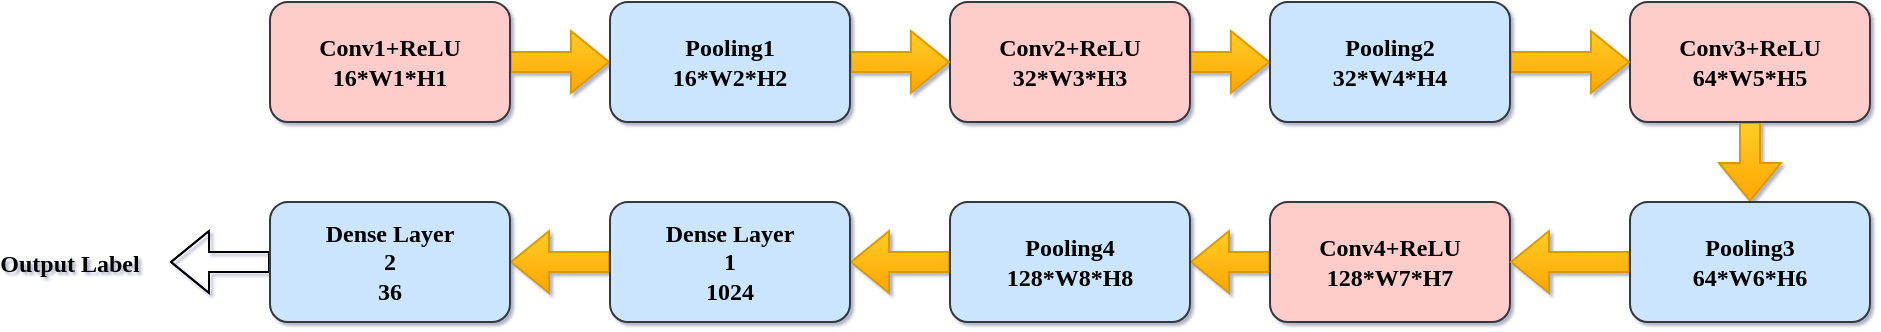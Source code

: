 <mxfile version="20.2.0" type="github">
  <diagram id="J_D55cbx2d_pQjbFALnH" name="Page-1">
    <mxGraphModel dx="1422" dy="772" grid="1" gridSize="10" guides="1" tooltips="1" connect="1" arrows="1" fold="1" page="1" pageScale="1" pageWidth="1100" pageHeight="850" math="0" shadow="1">
      <root>
        <mxCell id="0" />
        <mxCell id="1" parent="0" />
        <mxCell id="IoVqTZKb2aHPhe0JlR1h-11" style="edgeStyle=orthogonalEdgeStyle;rounded=0;orthogonalLoop=1;jettySize=auto;html=1;entryX=1;entryY=0.5;entryDx=0;entryDy=0;fontFamily=Times New Roman;fillColor=#ffcd28;gradientColor=#ffa500;strokeColor=#d79b00;shape=flexArrow;" edge="1" parent="1" source="IoVqTZKb2aHPhe0JlR1h-1" target="IoVqTZKb2aHPhe0JlR1h-5">
          <mxGeometry relative="1" as="geometry" />
        </mxCell>
        <mxCell id="IoVqTZKb2aHPhe0JlR1h-1" value="&lt;div&gt;Conv1+ReLU&lt;/div&gt;&lt;div&gt;16*W1*H1&lt;br&gt;&lt;/div&gt;" style="rounded=1;whiteSpace=wrap;html=1;fillColor=#ffcccc;strokeColor=#36393d;fontFamily=Times New Roman;direction=west;fontStyle=1" vertex="1" parent="1">
          <mxGeometry x="190" y="210" width="120" height="60" as="geometry" />
        </mxCell>
        <mxCell id="IoVqTZKb2aHPhe0JlR1h-14" style="edgeStyle=orthogonalEdgeStyle;shape=flexArrow;rounded=0;orthogonalLoop=1;jettySize=auto;html=1;exitX=0;exitY=0.5;exitDx=0;exitDy=0;fontFamily=Times New Roman;fillColor=#ffcd28;gradientColor=#ffa500;strokeColor=#d79b00;" edge="1" parent="1" source="IoVqTZKb2aHPhe0JlR1h-2" target="IoVqTZKb2aHPhe0JlR1h-6">
          <mxGeometry relative="1" as="geometry" />
        </mxCell>
        <mxCell id="IoVqTZKb2aHPhe0JlR1h-2" value="&lt;div&gt;Conv2+ReLU&lt;/div&gt;&lt;div&gt;32*W3*H3&lt;br&gt;&lt;/div&gt;" style="rounded=1;whiteSpace=wrap;html=1;fillColor=#ffcccc;strokeColor=#36393d;fontFamily=Times New Roman;direction=west;fontStyle=1" vertex="1" parent="1">
          <mxGeometry x="530" y="210" width="120" height="60" as="geometry" />
        </mxCell>
        <mxCell id="IoVqTZKb2aHPhe0JlR1h-16" style="edgeStyle=orthogonalEdgeStyle;shape=flexArrow;rounded=0;orthogonalLoop=1;jettySize=auto;html=1;fontFamily=Times New Roman;fillColor=#ffcd28;gradientColor=#ffa500;strokeColor=#d79b00;" edge="1" parent="1" source="IoVqTZKb2aHPhe0JlR1h-3" target="IoVqTZKb2aHPhe0JlR1h-7">
          <mxGeometry relative="1" as="geometry" />
        </mxCell>
        <mxCell id="IoVqTZKb2aHPhe0JlR1h-3" value="&lt;div&gt;Conv3+ReLU&lt;/div&gt;&lt;div&gt;64*W5*H5&lt;br&gt;&lt;/div&gt;" style="rounded=1;whiteSpace=wrap;html=1;fillColor=#ffcccc;strokeColor=#36393d;fontFamily=Times New Roman;direction=west;fontStyle=1" vertex="1" parent="1">
          <mxGeometry x="870" y="210" width="120" height="60" as="geometry" />
        </mxCell>
        <mxCell id="IoVqTZKb2aHPhe0JlR1h-18" style="edgeStyle=orthogonalEdgeStyle;shape=flexArrow;rounded=0;orthogonalLoop=1;jettySize=auto;html=1;entryX=0;entryY=0.5;entryDx=0;entryDy=0;fontFamily=Times New Roman;fillColor=#ffcd28;gradientColor=#ffa500;strokeColor=#d79b00;" edge="1" parent="1" source="IoVqTZKb2aHPhe0JlR1h-4" target="IoVqTZKb2aHPhe0JlR1h-8">
          <mxGeometry relative="1" as="geometry" />
        </mxCell>
        <mxCell id="IoVqTZKb2aHPhe0JlR1h-4" value="&lt;div&gt;Conv4+ReLU&lt;/div&gt;&lt;div&gt;128*W7*H7&lt;br&gt;&lt;/div&gt;" style="rounded=1;whiteSpace=wrap;html=1;fillColor=#ffcccc;strokeColor=#36393d;fontFamily=Times New Roman;direction=west;fontStyle=1" vertex="1" parent="1">
          <mxGeometry x="690" y="310" width="120" height="60" as="geometry" />
        </mxCell>
        <mxCell id="IoVqTZKb2aHPhe0JlR1h-13" style="edgeStyle=orthogonalEdgeStyle;shape=flexArrow;rounded=0;orthogonalLoop=1;jettySize=auto;html=1;exitX=0;exitY=0.5;exitDx=0;exitDy=0;entryX=1;entryY=0.5;entryDx=0;entryDy=0;fontFamily=Times New Roman;fillColor=#ffcd28;gradientColor=#ffa500;strokeColor=#d79b00;" edge="1" parent="1" source="IoVqTZKb2aHPhe0JlR1h-5" target="IoVqTZKb2aHPhe0JlR1h-2">
          <mxGeometry relative="1" as="geometry" />
        </mxCell>
        <mxCell id="IoVqTZKb2aHPhe0JlR1h-5" value="&lt;div&gt;Pooling1&lt;br&gt;&lt;/div&gt;&lt;div&gt;16*W2*H2&lt;br&gt;&lt;/div&gt;" style="rounded=1;whiteSpace=wrap;html=1;fillColor=#cce5ff;strokeColor=#36393d;fontFamily=Times New Roman;direction=west;fontStyle=1" vertex="1" parent="1">
          <mxGeometry x="360" y="210" width="120" height="60" as="geometry" />
        </mxCell>
        <mxCell id="IoVqTZKb2aHPhe0JlR1h-15" style="edgeStyle=orthogonalEdgeStyle;shape=flexArrow;rounded=0;orthogonalLoop=1;jettySize=auto;html=1;fontFamily=Times New Roman;fillColor=#ffcd28;gradientColor=#ffa500;strokeColor=#d79b00;" edge="1" parent="1" source="IoVqTZKb2aHPhe0JlR1h-6" target="IoVqTZKb2aHPhe0JlR1h-3">
          <mxGeometry relative="1" as="geometry" />
        </mxCell>
        <mxCell id="IoVqTZKb2aHPhe0JlR1h-6" value="&lt;div&gt;Pooling2&lt;br&gt;&lt;/div&gt;&lt;div&gt;32*W4*H4&lt;br&gt;&lt;/div&gt;" style="rounded=1;whiteSpace=wrap;html=1;fillColor=#cce5ff;strokeColor=#36393d;fontFamily=Times New Roman;direction=west;fontStyle=1" vertex="1" parent="1">
          <mxGeometry x="690" y="210" width="120" height="60" as="geometry" />
        </mxCell>
        <mxCell id="IoVqTZKb2aHPhe0JlR1h-17" style="edgeStyle=orthogonalEdgeStyle;shape=flexArrow;rounded=0;orthogonalLoop=1;jettySize=auto;html=1;entryX=0;entryY=0.5;entryDx=0;entryDy=0;fontFamily=Times New Roman;fillColor=#ffcd28;gradientColor=#ffa500;strokeColor=#d79b00;" edge="1" parent="1" source="IoVqTZKb2aHPhe0JlR1h-7" target="IoVqTZKb2aHPhe0JlR1h-4">
          <mxGeometry relative="1" as="geometry" />
        </mxCell>
        <mxCell id="IoVqTZKb2aHPhe0JlR1h-7" value="&lt;div&gt;Pooling3&lt;br&gt;&lt;/div&gt;&lt;div&gt;64*W6*H6&lt;br&gt;&lt;/div&gt;" style="rounded=1;whiteSpace=wrap;html=1;fillColor=#cce5ff;strokeColor=#36393d;fontFamily=Times New Roman;direction=west;fontStyle=1" vertex="1" parent="1">
          <mxGeometry x="870" y="310" width="120" height="60" as="geometry" />
        </mxCell>
        <mxCell id="IoVqTZKb2aHPhe0JlR1h-19" style="edgeStyle=orthogonalEdgeStyle;shape=flexArrow;rounded=0;orthogonalLoop=1;jettySize=auto;html=1;entryX=0;entryY=0.5;entryDx=0;entryDy=0;fontFamily=Times New Roman;fillColor=#ffcd28;gradientColor=#ffa500;strokeColor=#d79b00;" edge="1" parent="1" source="IoVqTZKb2aHPhe0JlR1h-8" target="IoVqTZKb2aHPhe0JlR1h-9">
          <mxGeometry relative="1" as="geometry" />
        </mxCell>
        <mxCell id="IoVqTZKb2aHPhe0JlR1h-8" value="&lt;div&gt;Pooling4&lt;br&gt;&lt;/div&gt;&lt;div&gt;128*W8*H8&lt;br&gt;&lt;/div&gt;" style="rounded=1;whiteSpace=wrap;html=1;fillColor=#cce5ff;strokeColor=#36393d;fontFamily=Times New Roman;direction=west;fontStyle=1" vertex="1" parent="1">
          <mxGeometry x="530" y="310" width="120" height="60" as="geometry" />
        </mxCell>
        <mxCell id="IoVqTZKb2aHPhe0JlR1h-20" style="edgeStyle=orthogonalEdgeStyle;shape=flexArrow;rounded=0;orthogonalLoop=1;jettySize=auto;html=1;fontFamily=Times New Roman;fillColor=#ffcd28;gradientColor=#ffa500;strokeColor=#d79b00;" edge="1" parent="1" source="IoVqTZKb2aHPhe0JlR1h-9" target="IoVqTZKb2aHPhe0JlR1h-10">
          <mxGeometry relative="1" as="geometry" />
        </mxCell>
        <mxCell id="IoVqTZKb2aHPhe0JlR1h-9" value="&lt;div&gt;Dense Layer&lt;/div&gt;&lt;div&gt;1 &lt;br&gt;&lt;/div&gt;&lt;div&gt;1024&lt;br&gt;&lt;/div&gt;" style="rounded=1;whiteSpace=wrap;html=1;fillColor=#cce5ff;strokeColor=#36393d;fontFamily=Times New Roman;direction=west;fontStyle=1" vertex="1" parent="1">
          <mxGeometry x="360" y="310" width="120" height="60" as="geometry" />
        </mxCell>
        <mxCell id="IoVqTZKb2aHPhe0JlR1h-21" style="edgeStyle=orthogonalEdgeStyle;shape=flexArrow;rounded=0;orthogonalLoop=1;jettySize=auto;html=1;fontFamily=Times New Roman;" edge="1" parent="1" source="IoVqTZKb2aHPhe0JlR1h-10">
          <mxGeometry relative="1" as="geometry">
            <mxPoint x="140" y="340" as="targetPoint" />
          </mxGeometry>
        </mxCell>
        <mxCell id="IoVqTZKb2aHPhe0JlR1h-10" value="&lt;div&gt;Dense Layer&lt;/div&gt;&lt;div&gt;2&lt;br&gt;&lt;/div&gt;&lt;div&gt;36&lt;br&gt;&lt;/div&gt;" style="rounded=1;whiteSpace=wrap;html=1;fillColor=#cce5ff;strokeColor=#36393d;fontFamily=Times New Roman;direction=west;fontStyle=1" vertex="1" parent="1">
          <mxGeometry x="190" y="310" width="120" height="60" as="geometry" />
        </mxCell>
        <mxCell id="IoVqTZKb2aHPhe0JlR1h-23" value="Output Label" style="text;strokeColor=none;fillColor=none;align=center;verticalAlign=middle;rounded=0;fontFamily=Times New Roman;fontStyle=1" vertex="1" parent="1">
          <mxGeometry x="60" y="325" width="60" height="30" as="geometry" />
        </mxCell>
      </root>
    </mxGraphModel>
  </diagram>
</mxfile>
